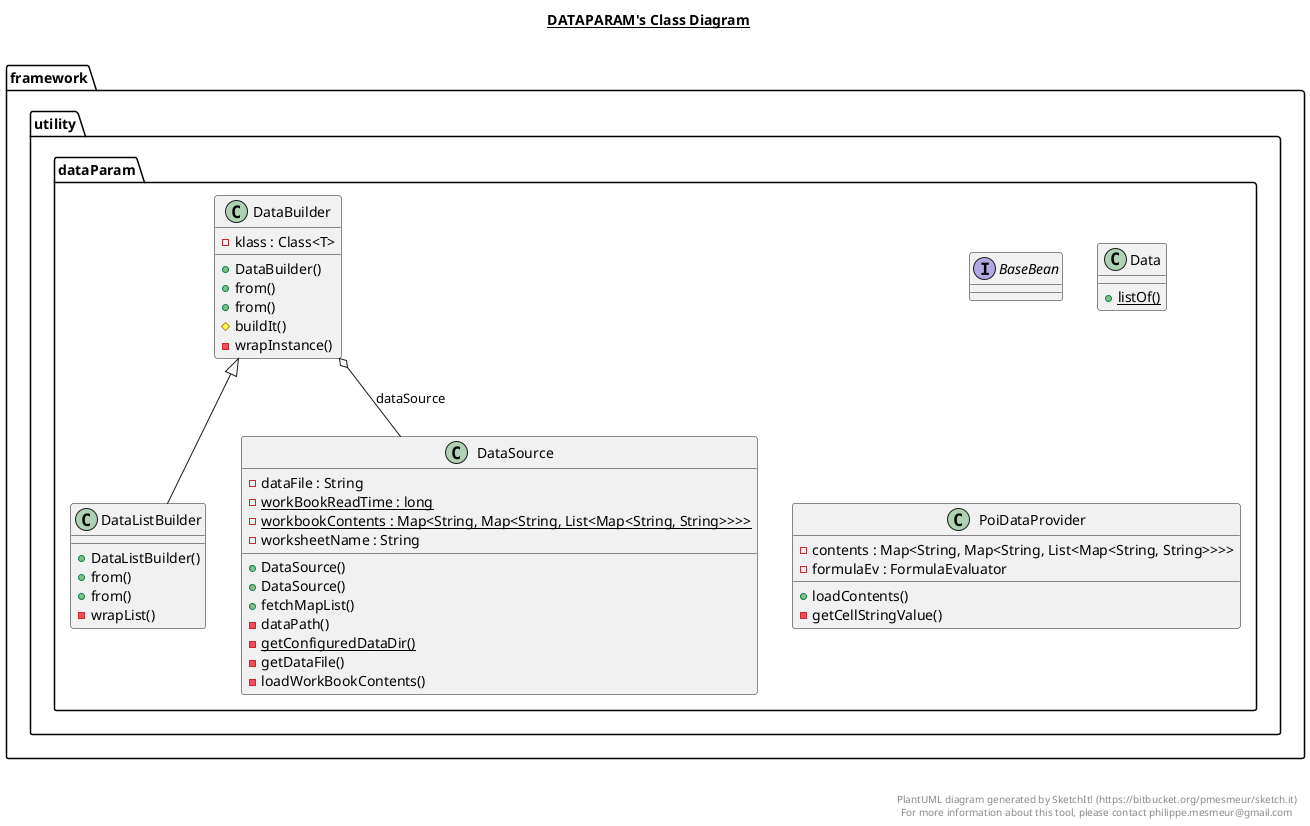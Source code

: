 @startuml

title __DATAPARAM's Class Diagram__\n

  namespace framework.utility.dataParam {
    interface framework.utility.dataParam.BaseBean {
    }
  }
  

  namespace framework.utility.dataParam {
    class framework.utility.dataParam.Data {
        {static} + listOf()
    }
  }
  

  namespace framework.utility.dataParam {
    class framework.utility.dataParam.DataBuilder {
        - klass : Class<T>
        + DataBuilder()
        + from()
        + from()
        # buildIt()
        - wrapInstance()
    }
  }
  

  namespace framework.utility.dataParam {
    class framework.utility.dataParam.DataListBuilder {
        + DataListBuilder()
        + from()
        + from()
        - wrapList()
    }
  }
  

  namespace framework.utility.dataParam {
    class framework.utility.dataParam.DataSource {
        - dataFile : String
        {static} - workBookReadTime : long
        {static} - workbookContents : Map<String, Map<String, List<Map<String, String>>>>
        - worksheetName : String
        + DataSource()
        + DataSource()
        + fetchMapList()
        - dataPath()
        {static} - getConfiguredDataDir()
        - getDataFile()
        - loadWorkBookContents()
    }
  }
  

  namespace framework.utility.dataParam {
    class framework.utility.dataParam.PoiDataProvider {
        - contents : Map<String, Map<String, List<Map<String, String>>>>
        - formulaEv : FormulaEvaluator
        + loadContents()
        - getCellStringValue()
    }
  }
  

  framework.utility.dataParam.DataBuilder o-- framework.utility.dataParam.DataSource : dataSource
  framework.utility.dataParam.DataListBuilder -up-|> framework.utility.dataParam.DataBuilder


right footer


PlantUML diagram generated by SketchIt! (https://bitbucket.org/pmesmeur/sketch.it)
For more information about this tool, please contact philippe.mesmeur@gmail.com
endfooter

@enduml
